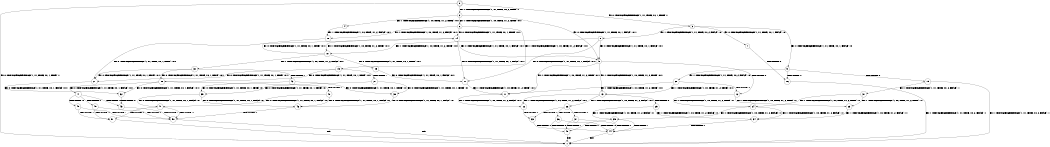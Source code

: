 digraph BCG {
size = "7, 10.5";
center = TRUE;
node [shape = circle];
0 [peripheries = 2];
0 -> 1 [label = "EX !0 !ATOMIC_EXCH_BRANCH (1, +1, TRUE, +0, 1, TRUE) !::"];
0 -> 2 [label = "EX !1 !ATOMIC_EXCH_BRANCH (1, +1, TRUE, +0, 2, TRUE) !::"];
0 -> 3 [label = "EX !0 !ATOMIC_EXCH_BRANCH (1, +1, TRUE, +0, 1, TRUE) !::"];
2 -> 4 [label = "EX !1 !ATOMIC_EXCH_BRANCH (1, +0, TRUE, +1, 2, TRUE) !:0:1:"];
2 -> 5 [label = "EX !0 !ATOMIC_EXCH_BRANCH (1, +1, TRUE, +0, 1, FALSE) !:0:1:"];
2 -> 6 [label = "EX !1 !ATOMIC_EXCH_BRANCH (1, +0, TRUE, +1, 2, TRUE) !:0:1:"];
3 -> 7 [label = "EX !0 !ATOMIC_EXCH_BRANCH (1, +1, TRUE, +0, 1, FALSE) !:0:"];
3 -> 8 [label = "EX !1 !ATOMIC_EXCH_BRANCH (1, +1, TRUE, +0, 2, FALSE) !:0:"];
3 -> 9 [label = "EX !0 !ATOMIC_EXCH_BRANCH (1, +1, TRUE, +0, 1, FALSE) !:0:"];
4 -> 10 [label = "EX !1 !ATOMIC_EXCH_BRANCH (1, +0, TRUE, +1, 2, FALSE) !:0:1:"];
5 -> 11 [label = "EX !1 !ATOMIC_EXCH_BRANCH (1, +0, TRUE, +1, 2, TRUE) !:0:1:"];
5 -> 12 [label = "TERMINATE !0"];
5 -> 13 [label = "EX !1 !ATOMIC_EXCH_BRANCH (1, +0, TRUE, +1, 2, TRUE) !:0:1:"];
6 -> 10 [label = "EX !1 !ATOMIC_EXCH_BRANCH (1, +0, TRUE, +1, 2, FALSE) !:0:1:"];
6 -> 14 [label = "EX !0 !ATOMIC_EXCH_BRANCH (1, +1, TRUE, +0, 1, TRUE) !:0:1:"];
6 -> 15 [label = "EX !1 !ATOMIC_EXCH_BRANCH (1, +0, TRUE, +1, 2, FALSE) !:0:1:"];
7 -> 16 [label = "TERMINATE !0"];
8 -> 17 [label = "EX !0 !ATOMIC_EXCH_BRANCH (1, +1, TRUE, +0, 1, FALSE) !:0:1:"];
8 -> 18 [label = "EX !1 !ATOMIC_EXCH_BRANCH (1, +0, TRUE, +1, 2, TRUE) !:0:1:"];
8 -> 5 [label = "EX !0 !ATOMIC_EXCH_BRANCH (1, +1, TRUE, +0, 1, FALSE) !:0:1:"];
9 -> 16 [label = "TERMINATE !0"];
9 -> 19 [label = "TERMINATE !0"];
9 -> 20 [label = "EX !1 !ATOMIC_EXCH_BRANCH (1, +1, TRUE, +0, 2, FALSE) !:0:"];
10 -> 21 [label = "EX !0 !ATOMIC_EXCH_BRANCH (1, +1, TRUE, +0, 1, TRUE) !:0:1:"];
11 -> 22 [label = "EX !1 !ATOMIC_EXCH_BRANCH (1, +0, TRUE, +1, 2, FALSE) !:0:1:"];
12 -> 23 [label = "EX !1 !ATOMIC_EXCH_BRANCH (1, +0, TRUE, +1, 2, TRUE) !:1:"];
12 -> 24 [label = "EX !1 !ATOMIC_EXCH_BRANCH (1, +0, TRUE, +1, 2, TRUE) !:1:"];
13 -> 22 [label = "EX !1 !ATOMIC_EXCH_BRANCH (1, +0, TRUE, +1, 2, FALSE) !:0:1:"];
13 -> 25 [label = "TERMINATE !0"];
13 -> 26 [label = "EX !1 !ATOMIC_EXCH_BRANCH (1, +0, TRUE, +1, 2, FALSE) !:0:1:"];
14 -> 17 [label = "EX !0 !ATOMIC_EXCH_BRANCH (1, +1, TRUE, +0, 1, FALSE) !:0:1:"];
14 -> 18 [label = "EX !1 !ATOMIC_EXCH_BRANCH (1, +0, TRUE, +1, 2, TRUE) !:0:1:"];
14 -> 5 [label = "EX !0 !ATOMIC_EXCH_BRANCH (1, +1, TRUE, +0, 1, FALSE) !:0:1:"];
15 -> 21 [label = "EX !0 !ATOMIC_EXCH_BRANCH (1, +1, TRUE, +0, 1, TRUE) !:0:1:"];
15 -> 27 [label = "TERMINATE !1"];
15 -> 28 [label = "EX !0 !ATOMIC_EXCH_BRANCH (1, +1, TRUE, +0, 1, TRUE) !:0:1:"];
16 -> 1 [label = "EX !1 !ATOMIC_EXCH_BRANCH (1, +1, TRUE, +0, 2, FALSE) !::"];
17 -> 11 [label = "EX !1 !ATOMIC_EXCH_BRANCH (1, +0, TRUE, +1, 2, TRUE) !:0:1:"];
18 -> 29 [label = "EX !0 !ATOMIC_EXCH_BRANCH (1, +1, TRUE, +0, 1, TRUE) !:0:1:"];
18 -> 30 [label = "EX !1 !ATOMIC_EXCH_BRANCH (1, +0, TRUE, +1, 2, FALSE) !:0:1:"];
18 -> 14 [label = "EX !0 !ATOMIC_EXCH_BRANCH (1, +1, TRUE, +0, 1, TRUE) !:0:1:"];
19 -> 1 [label = "EX !1 !ATOMIC_EXCH_BRANCH (1, +1, TRUE, +0, 2, FALSE) !::"];
19 -> 31 [label = "EX !1 !ATOMIC_EXCH_BRANCH (1, +1, TRUE, +0, 2, FALSE) !::"];
20 -> 11 [label = "EX !1 !ATOMIC_EXCH_BRANCH (1, +0, TRUE, +1, 2, TRUE) !:0:1:"];
20 -> 12 [label = "TERMINATE !0"];
20 -> 13 [label = "EX !1 !ATOMIC_EXCH_BRANCH (1, +0, TRUE, +1, 2, TRUE) !:0:1:"];
21 -> 32 [label = "EX !0 !ATOMIC_EXCH_BRANCH (1, +1, TRUE, +0, 1, FALSE) !:0:1:"];
22 -> 33 [label = "TERMINATE !0"];
23 -> 34 [label = "EX !1 !ATOMIC_EXCH_BRANCH (1, +0, TRUE, +1, 2, FALSE) !:1:"];
24 -> 34 [label = "EX !1 !ATOMIC_EXCH_BRANCH (1, +0, TRUE, +1, 2, FALSE) !:1:"];
24 -> 35 [label = "EX !1 !ATOMIC_EXCH_BRANCH (1, +0, TRUE, +1, 2, FALSE) !:1:"];
25 -> 34 [label = "EX !1 !ATOMIC_EXCH_BRANCH (1, +0, TRUE, +1, 2, FALSE) !:1:"];
25 -> 35 [label = "EX !1 !ATOMIC_EXCH_BRANCH (1, +0, TRUE, +1, 2, FALSE) !:1:"];
26 -> 33 [label = "TERMINATE !0"];
26 -> 36 [label = "TERMINATE !1"];
26 -> 37 [label = "TERMINATE !0"];
27 -> 38 [label = "EX !0 !ATOMIC_EXCH_BRANCH (1, +1, TRUE, +0, 1, TRUE) !:0:"];
27 -> 39 [label = "EX !0 !ATOMIC_EXCH_BRANCH (1, +1, TRUE, +0, 1, TRUE) !:0:"];
28 -> 32 [label = "EX !0 !ATOMIC_EXCH_BRANCH (1, +1, TRUE, +0, 1, FALSE) !:0:1:"];
28 -> 40 [label = "TERMINATE !1"];
28 -> 41 [label = "EX !0 !ATOMIC_EXCH_BRANCH (1, +1, TRUE, +0, 1, FALSE) !:0:1:"];
29 -> 17 [label = "EX !0 !ATOMIC_EXCH_BRANCH (1, +1, TRUE, +0, 1, FALSE) !:0:1:"];
30 -> 21 [label = "EX !0 !ATOMIC_EXCH_BRANCH (1, +1, TRUE, +0, 1, TRUE) !:0:1:"];
30 -> 42 [label = "TERMINATE !1"];
30 -> 28 [label = "EX !0 !ATOMIC_EXCH_BRANCH (1, +1, TRUE, +0, 1, TRUE) !:0:1:"];
31 -> 23 [label = "EX !1 !ATOMIC_EXCH_BRANCH (1, +0, TRUE, +1, 2, TRUE) !:1:"];
31 -> 24 [label = "EX !1 !ATOMIC_EXCH_BRANCH (1, +0, TRUE, +1, 2, TRUE) !:1:"];
32 -> 43 [label = "TERMINATE !0"];
33 -> 44 [label = "TERMINATE !1"];
34 -> 44 [label = "TERMINATE !1"];
35 -> 44 [label = "TERMINATE !1"];
35 -> 45 [label = "TERMINATE !1"];
36 -> 44 [label = "TERMINATE !0"];
36 -> 45 [label = "TERMINATE !0"];
37 -> 44 [label = "TERMINATE !1"];
37 -> 45 [label = "TERMINATE !1"];
38 -> 46 [label = "EX !0 !ATOMIC_EXCH_BRANCH (1, +1, TRUE, +0, 1, FALSE) !:0:"];
39 -> 46 [label = "EX !0 !ATOMIC_EXCH_BRANCH (1, +1, TRUE, +0, 1, FALSE) !:0:"];
39 -> 47 [label = "EX !0 !ATOMIC_EXCH_BRANCH (1, +1, TRUE, +0, 1, FALSE) !:0:"];
40 -> 46 [label = "EX !0 !ATOMIC_EXCH_BRANCH (1, +1, TRUE, +0, 1, FALSE) !:0:"];
40 -> 47 [label = "EX !0 !ATOMIC_EXCH_BRANCH (1, +1, TRUE, +0, 1, FALSE) !:0:"];
41 -> 43 [label = "TERMINATE !0"];
41 -> 48 [label = "TERMINATE !1"];
41 -> 49 [label = "TERMINATE !0"];
42 -> 38 [label = "EX !0 !ATOMIC_EXCH_BRANCH (1, +1, TRUE, +0, 1, TRUE) !:0:"];
42 -> 39 [label = "EX !0 !ATOMIC_EXCH_BRANCH (1, +1, TRUE, +0, 1, TRUE) !:0:"];
43 -> 50 [label = "TERMINATE !1"];
44 -> 1 [label = "exit"];
45 -> 1 [label = "exit"];
46 -> 50 [label = "TERMINATE !0"];
47 -> 50 [label = "TERMINATE !0"];
47 -> 51 [label = "TERMINATE !0"];
48 -> 50 [label = "TERMINATE !0"];
48 -> 51 [label = "TERMINATE !0"];
49 -> 50 [label = "TERMINATE !1"];
49 -> 51 [label = "TERMINATE !1"];
50 -> 1 [label = "exit"];
51 -> 1 [label = "exit"];
}
